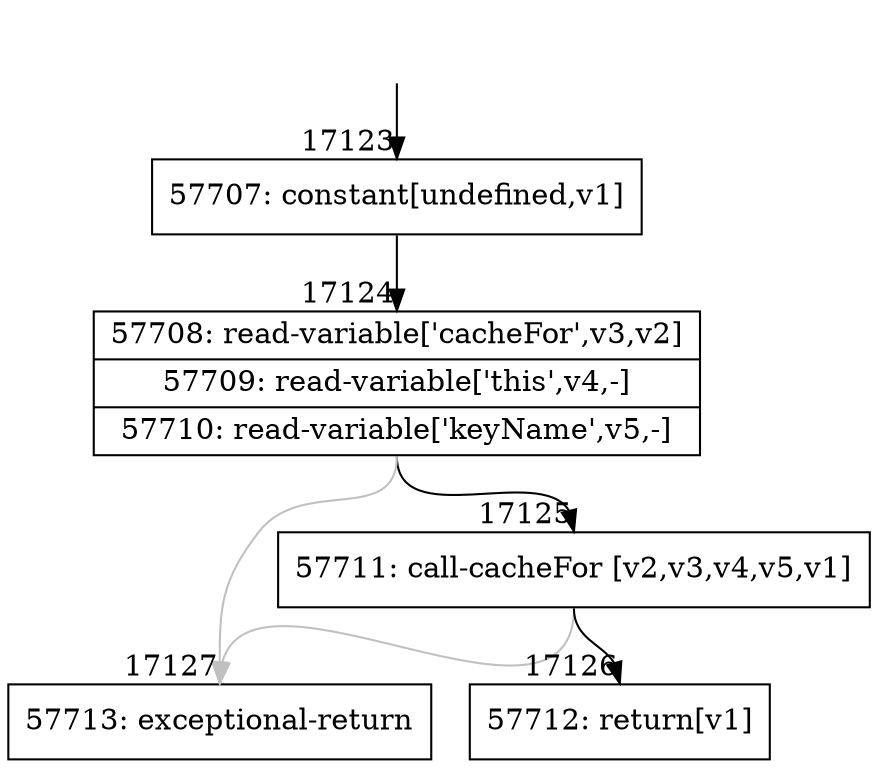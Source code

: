 digraph {
rankdir="TD"
BB_entry1471[shape=none,label=""];
BB_entry1471 -> BB17123 [tailport=s, headport=n, headlabel="    17123"]
BB17123 [shape=record label="{57707: constant[undefined,v1]}" ] 
BB17123 -> BB17124 [tailport=s, headport=n, headlabel="      17124"]
BB17124 [shape=record label="{57708: read-variable['cacheFor',v3,v2]|57709: read-variable['this',v4,-]|57710: read-variable['keyName',v5,-]}" ] 
BB17124 -> BB17125 [tailport=s, headport=n, headlabel="      17125"]
BB17124 -> BB17127 [tailport=s, headport=n, color=gray, headlabel="      17127"]
BB17125 [shape=record label="{57711: call-cacheFor [v2,v3,v4,v5,v1]}" ] 
BB17125 -> BB17126 [tailport=s, headport=n, headlabel="      17126"]
BB17125 -> BB17127 [tailport=s, headport=n, color=gray]
BB17126 [shape=record label="{57712: return[v1]}" ] 
BB17127 [shape=record label="{57713: exceptional-return}" ] 
//#$~ 32463
}

